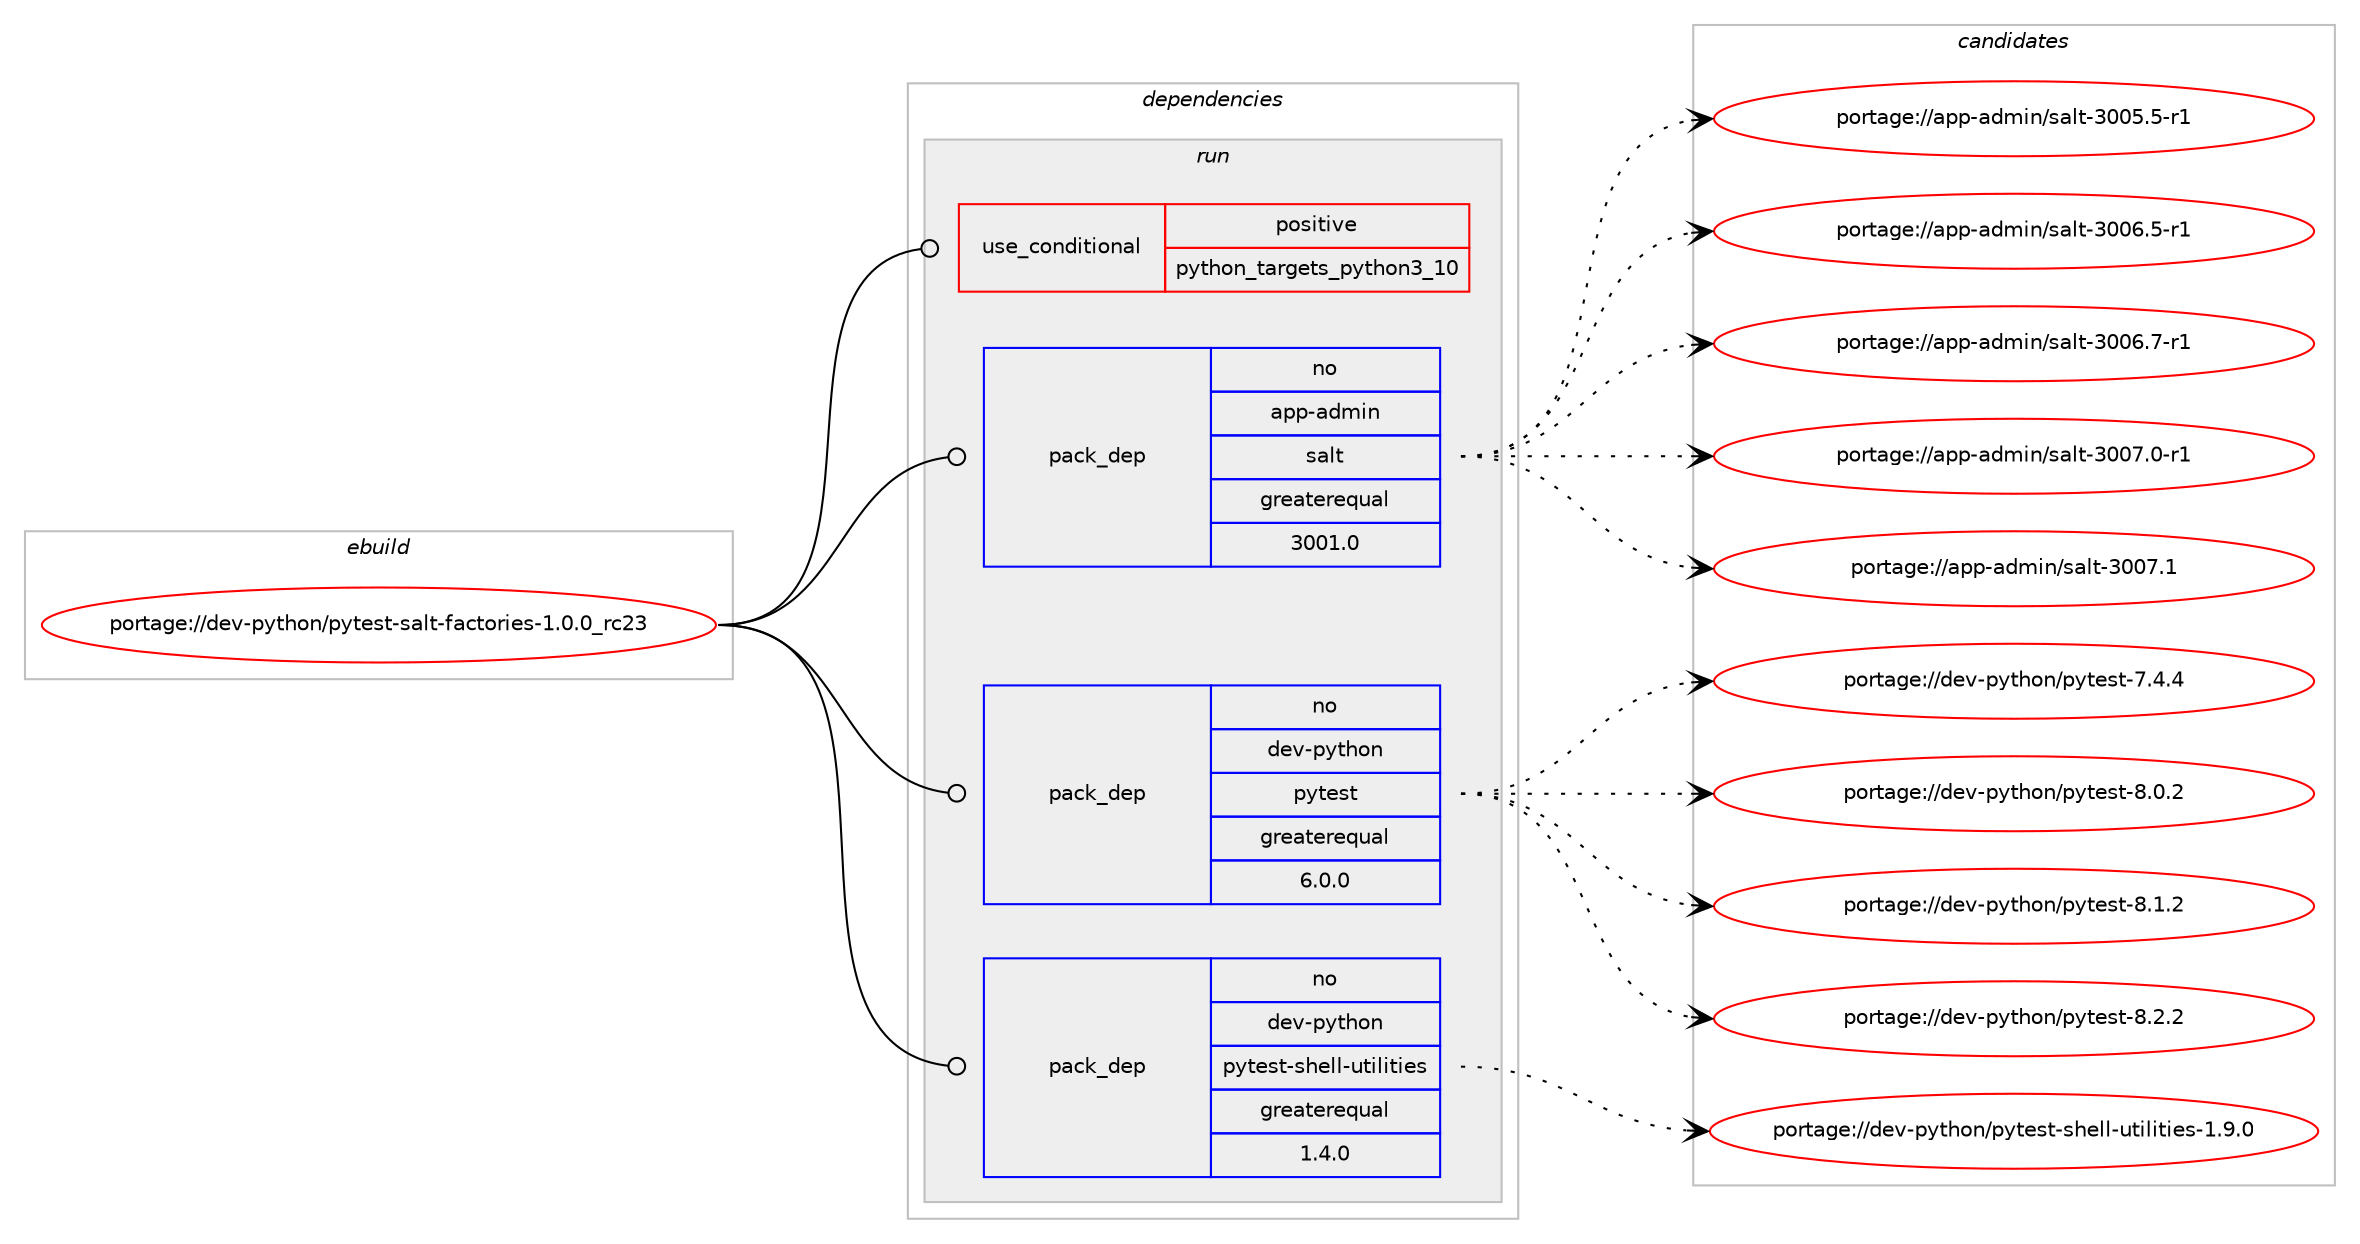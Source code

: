 digraph prolog {

# *************
# Graph options
# *************

newrank=true;
concentrate=true;
compound=true;
graph [rankdir=LR,fontname=Helvetica,fontsize=10,ranksep=1.5];#, ranksep=2.5, nodesep=0.2];
edge  [arrowhead=vee];
node  [fontname=Helvetica,fontsize=10];

# **********
# The ebuild
# **********

subgraph cluster_leftcol {
color=gray;
rank=same;
label=<<i>ebuild</i>>;
id [label="portage://dev-python/pytest-salt-factories-1.0.0_rc23", color=red, width=4, href="../dev-python/pytest-salt-factories-1.0.0_rc23.svg"];
}

# ****************
# The dependencies
# ****************

subgraph cluster_midcol {
color=gray;
label=<<i>dependencies</i>>;
subgraph cluster_compile {
fillcolor="#eeeeee";
style=filled;
label=<<i>compile</i>>;
}
subgraph cluster_compileandrun {
fillcolor="#eeeeee";
style=filled;
label=<<i>compile and run</i>>;
}
subgraph cluster_run {
fillcolor="#eeeeee";
style=filled;
label=<<i>run</i>>;
subgraph cond36831 {
dependency80056 [label=<<TABLE BORDER="0" CELLBORDER="1" CELLSPACING="0" CELLPADDING="4"><TR><TD ROWSPAN="3" CELLPADDING="10">use_conditional</TD></TR><TR><TD>positive</TD></TR><TR><TD>python_targets_python3_10</TD></TR></TABLE>>, shape=none, color=red];
# *** BEGIN UNKNOWN DEPENDENCY TYPE (TODO) ***
# dependency80056 -> package_dependency(portage://dev-python/pytest-salt-factories-1.0.0_rc23,run,no,dev-lang,python,none,[,,],[slot(3.10)],[])
# *** END UNKNOWN DEPENDENCY TYPE (TODO) ***

}
id:e -> dependency80056:w [weight=20,style="solid",arrowhead="odot"];
subgraph pack41990 {
dependency80057 [label=<<TABLE BORDER="0" CELLBORDER="1" CELLSPACING="0" CELLPADDING="4" WIDTH="220"><TR><TD ROWSPAN="6" CELLPADDING="30">pack_dep</TD></TR><TR><TD WIDTH="110">no</TD></TR><TR><TD>app-admin</TD></TR><TR><TD>salt</TD></TR><TR><TD>greaterequal</TD></TR><TR><TD>3001.0</TD></TR></TABLE>>, shape=none, color=blue];
}
id:e -> dependency80057:w [weight=20,style="solid",arrowhead="odot"];
# *** BEGIN UNKNOWN DEPENDENCY TYPE (TODO) ***
# id -> package_dependency(portage://dev-python/pytest-salt-factories-1.0.0_rc23,run,no,dev-python,attrs,none,[,,],[],[use(optenable(python_targets_python3_10),negative)])
# *** END UNKNOWN DEPENDENCY TYPE (TODO) ***

# *** BEGIN UNKNOWN DEPENDENCY TYPE (TODO) ***
# id -> package_dependency(portage://dev-python/pytest-salt-factories-1.0.0_rc23,run,no,dev-python,docker,none,[,,],[],[use(optenable(python_targets_python3_10),negative)])
# *** END UNKNOWN DEPENDENCY TYPE (TODO) ***

# *** BEGIN UNKNOWN DEPENDENCY TYPE (TODO) ***
# id -> package_dependency(portage://dev-python/pytest-salt-factories-1.0.0_rc23,run,no,dev-python,msgpack,none,[,,],[],[use(optenable(python_targets_python3_10),negative)])
# *** END UNKNOWN DEPENDENCY TYPE (TODO) ***

# *** BEGIN UNKNOWN DEPENDENCY TYPE (TODO) ***
# id -> package_dependency(portage://dev-python/pytest-salt-factories-1.0.0_rc23,run,no,dev-python,psutil,none,[,,],[],[use(optenable(python_targets_python3_10),negative)])
# *** END UNKNOWN DEPENDENCY TYPE (TODO) ***

subgraph pack41991 {
dependency80058 [label=<<TABLE BORDER="0" CELLBORDER="1" CELLSPACING="0" CELLPADDING="4" WIDTH="220"><TR><TD ROWSPAN="6" CELLPADDING="30">pack_dep</TD></TR><TR><TD WIDTH="110">no</TD></TR><TR><TD>dev-python</TD></TR><TR><TD>pytest</TD></TR><TR><TD>greaterequal</TD></TR><TR><TD>6.0.0</TD></TR></TABLE>>, shape=none, color=blue];
}
id:e -> dependency80058:w [weight=20,style="solid",arrowhead="odot"];
# *** BEGIN UNKNOWN DEPENDENCY TYPE (TODO) ***
# id -> package_dependency(portage://dev-python/pytest-salt-factories-1.0.0_rc23,run,no,dev-python,pytest-helpers-namespace,none,[,,],[],[use(optenable(python_targets_python3_10),negative)])
# *** END UNKNOWN DEPENDENCY TYPE (TODO) ***

subgraph pack41992 {
dependency80059 [label=<<TABLE BORDER="0" CELLBORDER="1" CELLSPACING="0" CELLPADDING="4" WIDTH="220"><TR><TD ROWSPAN="6" CELLPADDING="30">pack_dep</TD></TR><TR><TD WIDTH="110">no</TD></TR><TR><TD>dev-python</TD></TR><TR><TD>pytest-shell-utilities</TD></TR><TR><TD>greaterequal</TD></TR><TR><TD>1.4.0</TD></TR></TABLE>>, shape=none, color=blue];
}
id:e -> dependency80059:w [weight=20,style="solid",arrowhead="odot"];
# *** BEGIN UNKNOWN DEPENDENCY TYPE (TODO) ***
# id -> package_dependency(portage://dev-python/pytest-salt-factories-1.0.0_rc23,run,no,dev-python,pytest-skip-markers,none,[,,],[],[use(optenable(python_targets_python3_10),negative)])
# *** END UNKNOWN DEPENDENCY TYPE (TODO) ***

# *** BEGIN UNKNOWN DEPENDENCY TYPE (TODO) ***
# id -> package_dependency(portage://dev-python/pytest-salt-factories-1.0.0_rc23,run,no,dev-python,pytest-system-statistics,none,[,,],[],[use(optenable(python_targets_python3_10),negative)])
# *** END UNKNOWN DEPENDENCY TYPE (TODO) ***

# *** BEGIN UNKNOWN DEPENDENCY TYPE (TODO) ***
# id -> package_dependency(portage://dev-python/pytest-salt-factories-1.0.0_rc23,run,no,dev-python,pytest-tempdir,none,[,,],[],[use(optenable(python_targets_python3_10),negative)])
# *** END UNKNOWN DEPENDENCY TYPE (TODO) ***

# *** BEGIN UNKNOWN DEPENDENCY TYPE (TODO) ***
# id -> package_dependency(portage://dev-python/pytest-salt-factories-1.0.0_rc23,run,no,dev-python,pyzmq,none,[,,],[],[use(optenable(python_targets_python3_10),negative)])
# *** END UNKNOWN DEPENDENCY TYPE (TODO) ***

# *** BEGIN UNKNOWN DEPENDENCY TYPE (TODO) ***
# id -> package_dependency(portage://dev-python/pytest-salt-factories-1.0.0_rc23,run,no,dev-python,virtualenv,none,[,,],[],[use(optenable(python_targets_python3_10),negative)])
# *** END UNKNOWN DEPENDENCY TYPE (TODO) ***

}
}

# **************
# The candidates
# **************

subgraph cluster_choices {
rank=same;
color=gray;
label=<<i>candidates</i>>;

subgraph choice41990 {
color=black;
nodesep=1;
choice9711211245971001091051104711597108116455148485346534511449 [label="portage://app-admin/salt-3005.5-r1", color=red, width=4,href="../app-admin/salt-3005.5-r1.svg"];
choice9711211245971001091051104711597108116455148485446534511449 [label="portage://app-admin/salt-3006.5-r1", color=red, width=4,href="../app-admin/salt-3006.5-r1.svg"];
choice9711211245971001091051104711597108116455148485446554511449 [label="portage://app-admin/salt-3006.7-r1", color=red, width=4,href="../app-admin/salt-3006.7-r1.svg"];
choice9711211245971001091051104711597108116455148485546484511449 [label="portage://app-admin/salt-3007.0-r1", color=red, width=4,href="../app-admin/salt-3007.0-r1.svg"];
choice971121124597100109105110471159710811645514848554649 [label="portage://app-admin/salt-3007.1", color=red, width=4,href="../app-admin/salt-3007.1.svg"];
dependency80057:e -> choice9711211245971001091051104711597108116455148485346534511449:w [style=dotted,weight="100"];
dependency80057:e -> choice9711211245971001091051104711597108116455148485446534511449:w [style=dotted,weight="100"];
dependency80057:e -> choice9711211245971001091051104711597108116455148485446554511449:w [style=dotted,weight="100"];
dependency80057:e -> choice9711211245971001091051104711597108116455148485546484511449:w [style=dotted,weight="100"];
dependency80057:e -> choice971121124597100109105110471159710811645514848554649:w [style=dotted,weight="100"];
}
subgraph choice41991 {
color=black;
nodesep=1;
choice1001011184511212111610411111047112121116101115116455546524652 [label="portage://dev-python/pytest-7.4.4", color=red, width=4,href="../dev-python/pytest-7.4.4.svg"];
choice1001011184511212111610411111047112121116101115116455646484650 [label="portage://dev-python/pytest-8.0.2", color=red, width=4,href="../dev-python/pytest-8.0.2.svg"];
choice1001011184511212111610411111047112121116101115116455646494650 [label="portage://dev-python/pytest-8.1.2", color=red, width=4,href="../dev-python/pytest-8.1.2.svg"];
choice1001011184511212111610411111047112121116101115116455646504650 [label="portage://dev-python/pytest-8.2.2", color=red, width=4,href="../dev-python/pytest-8.2.2.svg"];
dependency80058:e -> choice1001011184511212111610411111047112121116101115116455546524652:w [style=dotted,weight="100"];
dependency80058:e -> choice1001011184511212111610411111047112121116101115116455646484650:w [style=dotted,weight="100"];
dependency80058:e -> choice1001011184511212111610411111047112121116101115116455646494650:w [style=dotted,weight="100"];
dependency80058:e -> choice1001011184511212111610411111047112121116101115116455646504650:w [style=dotted,weight="100"];
}
subgraph choice41992 {
color=black;
nodesep=1;
choice10010111845112121116104111110471121211161011151164511510410110810845117116105108105116105101115454946574648 [label="portage://dev-python/pytest-shell-utilities-1.9.0", color=red, width=4,href="../dev-python/pytest-shell-utilities-1.9.0.svg"];
dependency80059:e -> choice10010111845112121116104111110471121211161011151164511510410110810845117116105108105116105101115454946574648:w [style=dotted,weight="100"];
}
}

}

